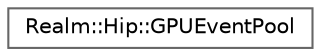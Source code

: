digraph "Graphical Class Hierarchy"
{
 // LATEX_PDF_SIZE
  bgcolor="transparent";
  edge [fontname=Helvetica,fontsize=10,labelfontname=Helvetica,labelfontsize=10];
  node [fontname=Helvetica,fontsize=10,shape=box,height=0.2,width=0.4];
  rankdir="LR";
  Node0 [id="Node000000",label="Realm::Hip::GPUEventPool",height=0.2,width=0.4,color="grey40", fillcolor="white", style="filled",URL="$classRealm_1_1Hip_1_1GPUEventPool.html",tooltip=" "];
}
